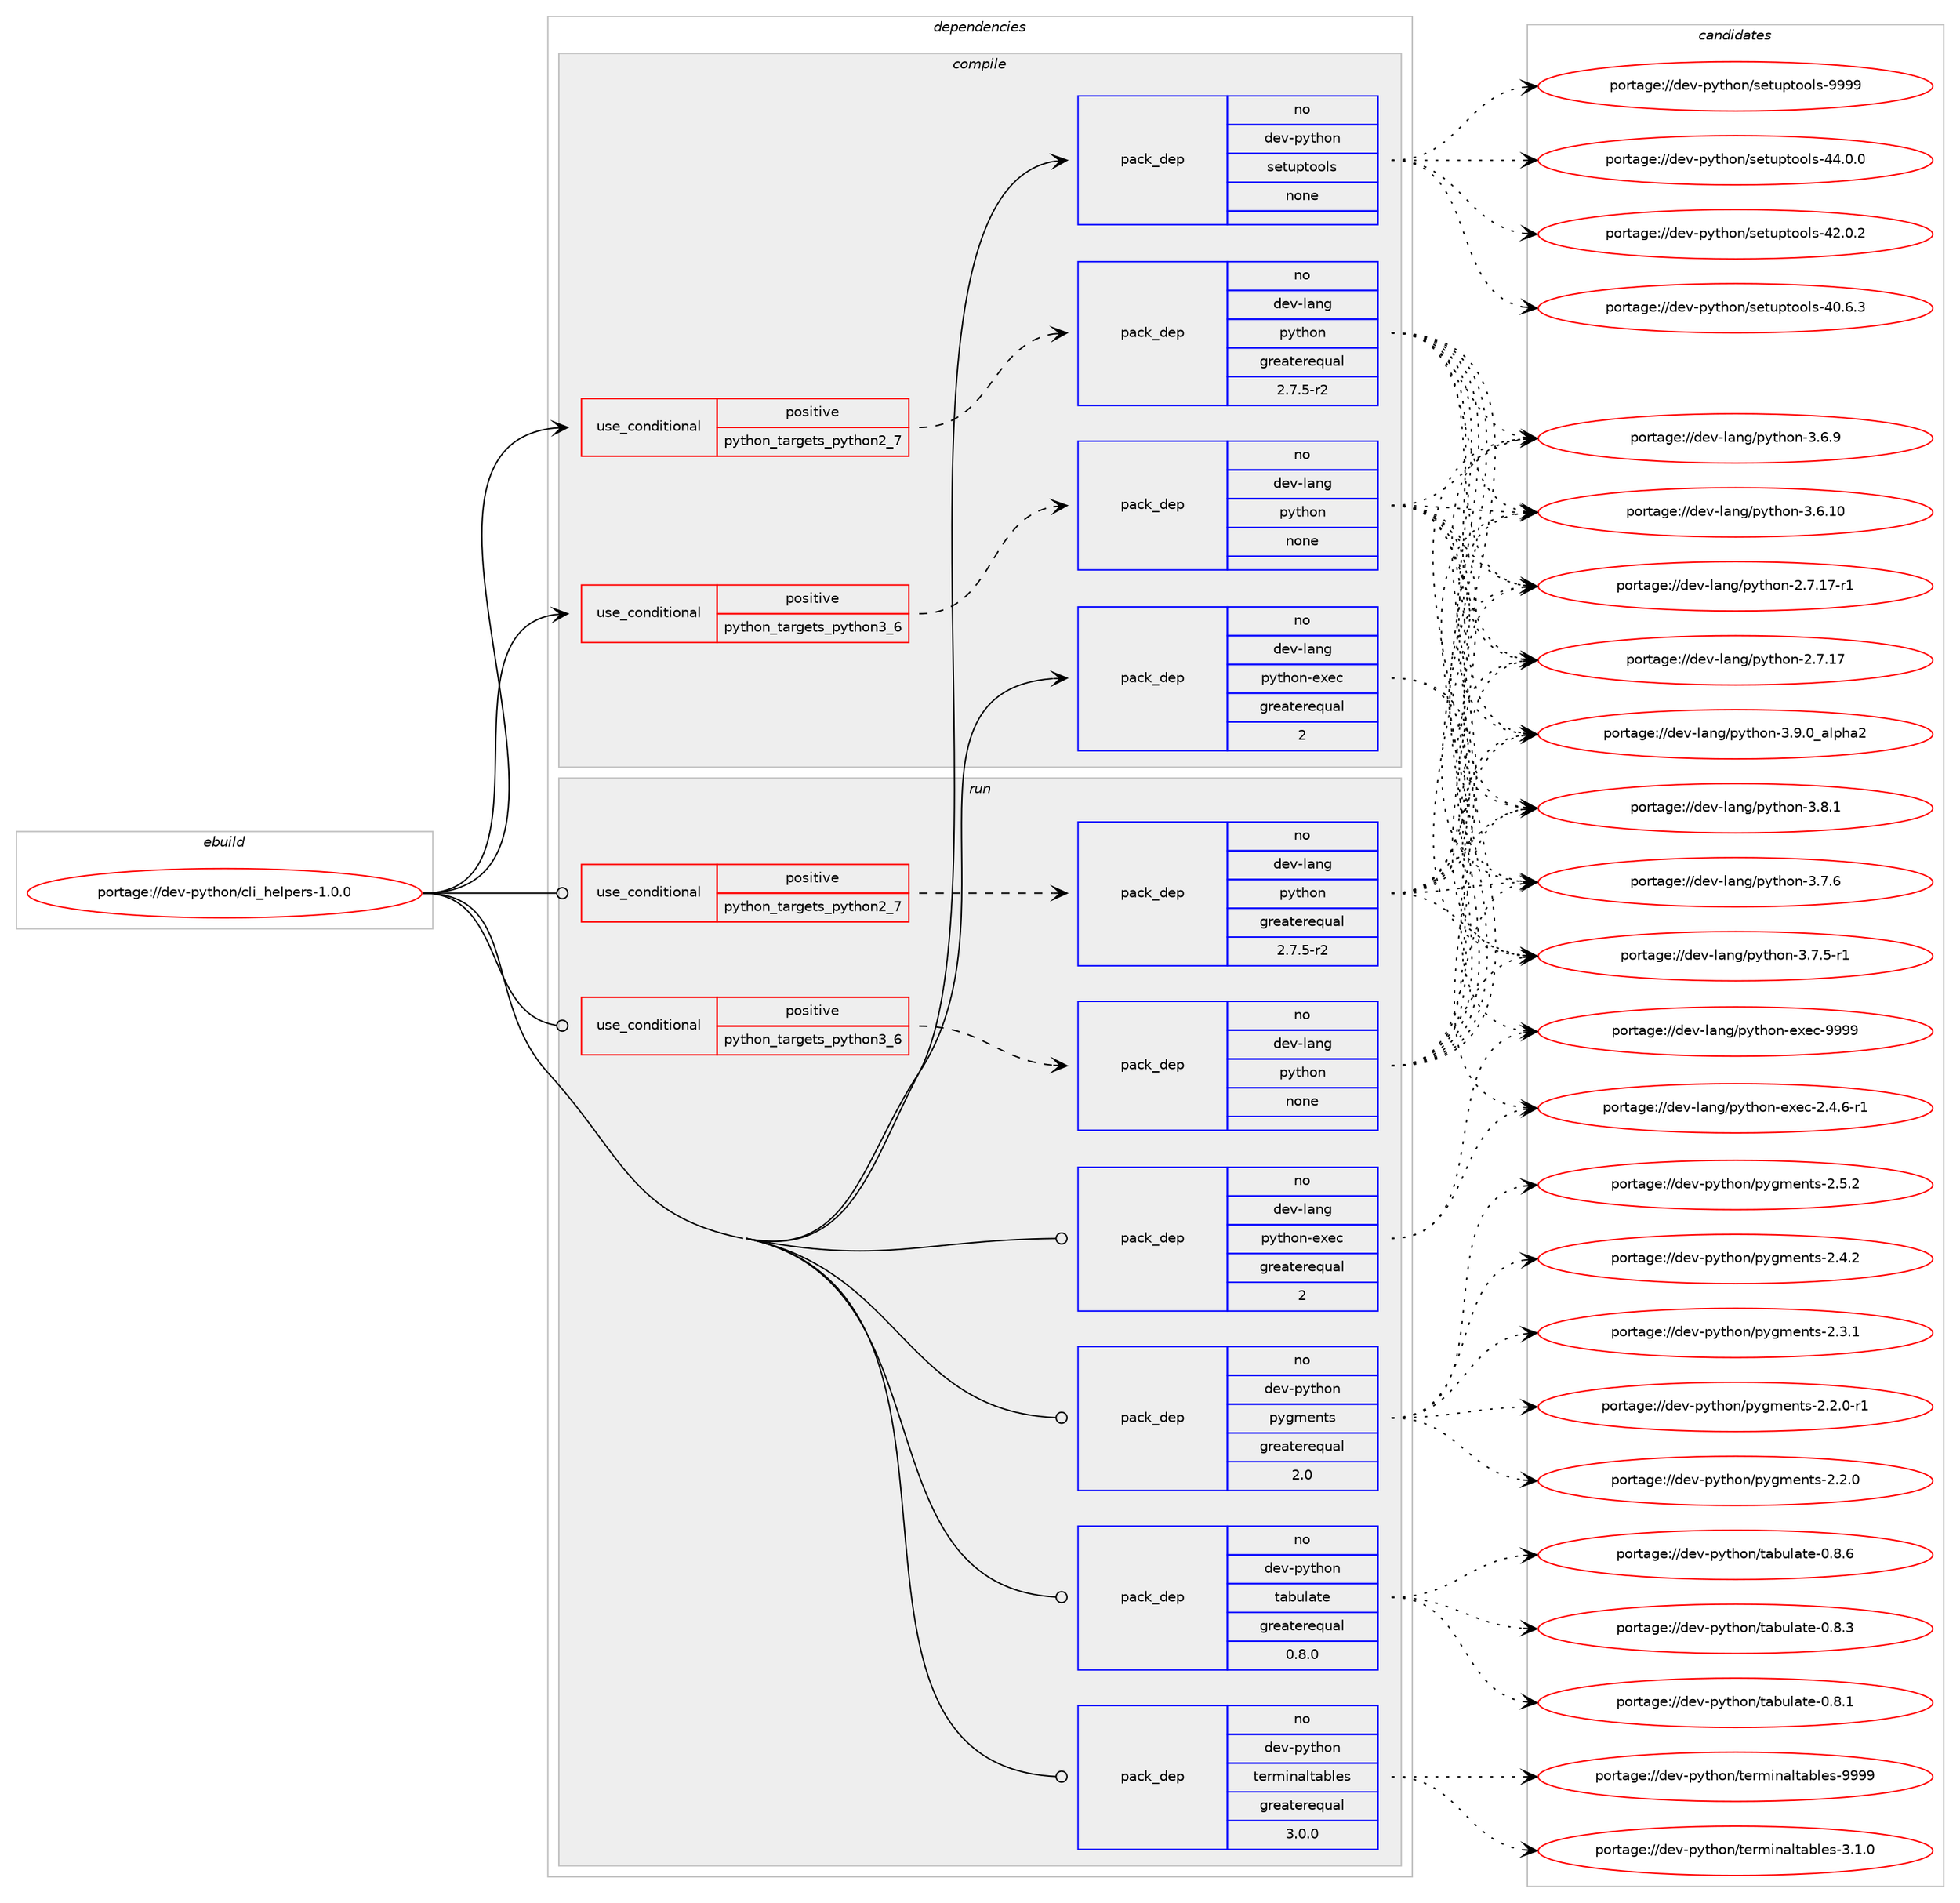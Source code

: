 digraph prolog {

# *************
# Graph options
# *************

newrank=true;
concentrate=true;
compound=true;
graph [rankdir=LR,fontname=Helvetica,fontsize=10,ranksep=1.5];#, ranksep=2.5, nodesep=0.2];
edge  [arrowhead=vee];
node  [fontname=Helvetica,fontsize=10];

# **********
# The ebuild
# **********

subgraph cluster_leftcol {
color=gray;
label=<<i>ebuild</i>>;
id [label="portage://dev-python/cli_helpers-1.0.0", color=red, width=4, href="../dev-python/cli_helpers-1.0.0.svg"];
}

# ****************
# The dependencies
# ****************

subgraph cluster_midcol {
color=gray;
label=<<i>dependencies</i>>;
subgraph cluster_compile {
fillcolor="#eeeeee";
style=filled;
label=<<i>compile</i>>;
subgraph cond117758 {
dependency467082 [label=<<TABLE BORDER="0" CELLBORDER="1" CELLSPACING="0" CELLPADDING="4"><TR><TD ROWSPAN="3" CELLPADDING="10">use_conditional</TD></TR><TR><TD>positive</TD></TR><TR><TD>python_targets_python2_7</TD></TR></TABLE>>, shape=none, color=red];
subgraph pack344317 {
dependency467083 [label=<<TABLE BORDER="0" CELLBORDER="1" CELLSPACING="0" CELLPADDING="4" WIDTH="220"><TR><TD ROWSPAN="6" CELLPADDING="30">pack_dep</TD></TR><TR><TD WIDTH="110">no</TD></TR><TR><TD>dev-lang</TD></TR><TR><TD>python</TD></TR><TR><TD>greaterequal</TD></TR><TR><TD>2.7.5-r2</TD></TR></TABLE>>, shape=none, color=blue];
}
dependency467082:e -> dependency467083:w [weight=20,style="dashed",arrowhead="vee"];
}
id:e -> dependency467082:w [weight=20,style="solid",arrowhead="vee"];
subgraph cond117759 {
dependency467084 [label=<<TABLE BORDER="0" CELLBORDER="1" CELLSPACING="0" CELLPADDING="4"><TR><TD ROWSPAN="3" CELLPADDING="10">use_conditional</TD></TR><TR><TD>positive</TD></TR><TR><TD>python_targets_python3_6</TD></TR></TABLE>>, shape=none, color=red];
subgraph pack344318 {
dependency467085 [label=<<TABLE BORDER="0" CELLBORDER="1" CELLSPACING="0" CELLPADDING="4" WIDTH="220"><TR><TD ROWSPAN="6" CELLPADDING="30">pack_dep</TD></TR><TR><TD WIDTH="110">no</TD></TR><TR><TD>dev-lang</TD></TR><TR><TD>python</TD></TR><TR><TD>none</TD></TR><TR><TD></TD></TR></TABLE>>, shape=none, color=blue];
}
dependency467084:e -> dependency467085:w [weight=20,style="dashed",arrowhead="vee"];
}
id:e -> dependency467084:w [weight=20,style="solid",arrowhead="vee"];
subgraph pack344319 {
dependency467086 [label=<<TABLE BORDER="0" CELLBORDER="1" CELLSPACING="0" CELLPADDING="4" WIDTH="220"><TR><TD ROWSPAN="6" CELLPADDING="30">pack_dep</TD></TR><TR><TD WIDTH="110">no</TD></TR><TR><TD>dev-lang</TD></TR><TR><TD>python-exec</TD></TR><TR><TD>greaterequal</TD></TR><TR><TD>2</TD></TR></TABLE>>, shape=none, color=blue];
}
id:e -> dependency467086:w [weight=20,style="solid",arrowhead="vee"];
subgraph pack344320 {
dependency467087 [label=<<TABLE BORDER="0" CELLBORDER="1" CELLSPACING="0" CELLPADDING="4" WIDTH="220"><TR><TD ROWSPAN="6" CELLPADDING="30">pack_dep</TD></TR><TR><TD WIDTH="110">no</TD></TR><TR><TD>dev-python</TD></TR><TR><TD>setuptools</TD></TR><TR><TD>none</TD></TR><TR><TD></TD></TR></TABLE>>, shape=none, color=blue];
}
id:e -> dependency467087:w [weight=20,style="solid",arrowhead="vee"];
}
subgraph cluster_compileandrun {
fillcolor="#eeeeee";
style=filled;
label=<<i>compile and run</i>>;
}
subgraph cluster_run {
fillcolor="#eeeeee";
style=filled;
label=<<i>run</i>>;
subgraph cond117760 {
dependency467088 [label=<<TABLE BORDER="0" CELLBORDER="1" CELLSPACING="0" CELLPADDING="4"><TR><TD ROWSPAN="3" CELLPADDING="10">use_conditional</TD></TR><TR><TD>positive</TD></TR><TR><TD>python_targets_python2_7</TD></TR></TABLE>>, shape=none, color=red];
subgraph pack344321 {
dependency467089 [label=<<TABLE BORDER="0" CELLBORDER="1" CELLSPACING="0" CELLPADDING="4" WIDTH="220"><TR><TD ROWSPAN="6" CELLPADDING="30">pack_dep</TD></TR><TR><TD WIDTH="110">no</TD></TR><TR><TD>dev-lang</TD></TR><TR><TD>python</TD></TR><TR><TD>greaterequal</TD></TR><TR><TD>2.7.5-r2</TD></TR></TABLE>>, shape=none, color=blue];
}
dependency467088:e -> dependency467089:w [weight=20,style="dashed",arrowhead="vee"];
}
id:e -> dependency467088:w [weight=20,style="solid",arrowhead="odot"];
subgraph cond117761 {
dependency467090 [label=<<TABLE BORDER="0" CELLBORDER="1" CELLSPACING="0" CELLPADDING="4"><TR><TD ROWSPAN="3" CELLPADDING="10">use_conditional</TD></TR><TR><TD>positive</TD></TR><TR><TD>python_targets_python3_6</TD></TR></TABLE>>, shape=none, color=red];
subgraph pack344322 {
dependency467091 [label=<<TABLE BORDER="0" CELLBORDER="1" CELLSPACING="0" CELLPADDING="4" WIDTH="220"><TR><TD ROWSPAN="6" CELLPADDING="30">pack_dep</TD></TR><TR><TD WIDTH="110">no</TD></TR><TR><TD>dev-lang</TD></TR><TR><TD>python</TD></TR><TR><TD>none</TD></TR><TR><TD></TD></TR></TABLE>>, shape=none, color=blue];
}
dependency467090:e -> dependency467091:w [weight=20,style="dashed",arrowhead="vee"];
}
id:e -> dependency467090:w [weight=20,style="solid",arrowhead="odot"];
subgraph pack344323 {
dependency467092 [label=<<TABLE BORDER="0" CELLBORDER="1" CELLSPACING="0" CELLPADDING="4" WIDTH="220"><TR><TD ROWSPAN="6" CELLPADDING="30">pack_dep</TD></TR><TR><TD WIDTH="110">no</TD></TR><TR><TD>dev-lang</TD></TR><TR><TD>python-exec</TD></TR><TR><TD>greaterequal</TD></TR><TR><TD>2</TD></TR></TABLE>>, shape=none, color=blue];
}
id:e -> dependency467092:w [weight=20,style="solid",arrowhead="odot"];
subgraph pack344324 {
dependency467093 [label=<<TABLE BORDER="0" CELLBORDER="1" CELLSPACING="0" CELLPADDING="4" WIDTH="220"><TR><TD ROWSPAN="6" CELLPADDING="30">pack_dep</TD></TR><TR><TD WIDTH="110">no</TD></TR><TR><TD>dev-python</TD></TR><TR><TD>pygments</TD></TR><TR><TD>greaterequal</TD></TR><TR><TD>2.0</TD></TR></TABLE>>, shape=none, color=blue];
}
id:e -> dependency467093:w [weight=20,style="solid",arrowhead="odot"];
subgraph pack344325 {
dependency467094 [label=<<TABLE BORDER="0" CELLBORDER="1" CELLSPACING="0" CELLPADDING="4" WIDTH="220"><TR><TD ROWSPAN="6" CELLPADDING="30">pack_dep</TD></TR><TR><TD WIDTH="110">no</TD></TR><TR><TD>dev-python</TD></TR><TR><TD>tabulate</TD></TR><TR><TD>greaterequal</TD></TR><TR><TD>0.8.0</TD></TR></TABLE>>, shape=none, color=blue];
}
id:e -> dependency467094:w [weight=20,style="solid",arrowhead="odot"];
subgraph pack344326 {
dependency467095 [label=<<TABLE BORDER="0" CELLBORDER="1" CELLSPACING="0" CELLPADDING="4" WIDTH="220"><TR><TD ROWSPAN="6" CELLPADDING="30">pack_dep</TD></TR><TR><TD WIDTH="110">no</TD></TR><TR><TD>dev-python</TD></TR><TR><TD>terminaltables</TD></TR><TR><TD>greaterequal</TD></TR><TR><TD>3.0.0</TD></TR></TABLE>>, shape=none, color=blue];
}
id:e -> dependency467095:w [weight=20,style="solid",arrowhead="odot"];
}
}

# **************
# The candidates
# **************

subgraph cluster_choices {
rank=same;
color=gray;
label=<<i>candidates</i>>;

subgraph choice344317 {
color=black;
nodesep=1;
choice10010111845108971101034711212111610411111045514657464895971081121049750 [label="portage://dev-lang/python-3.9.0_alpha2", color=red, width=4,href="../dev-lang/python-3.9.0_alpha2.svg"];
choice100101118451089711010347112121116104111110455146564649 [label="portage://dev-lang/python-3.8.1", color=red, width=4,href="../dev-lang/python-3.8.1.svg"];
choice100101118451089711010347112121116104111110455146554654 [label="portage://dev-lang/python-3.7.6", color=red, width=4,href="../dev-lang/python-3.7.6.svg"];
choice1001011184510897110103471121211161041111104551465546534511449 [label="portage://dev-lang/python-3.7.5-r1", color=red, width=4,href="../dev-lang/python-3.7.5-r1.svg"];
choice100101118451089711010347112121116104111110455146544657 [label="portage://dev-lang/python-3.6.9", color=red, width=4,href="../dev-lang/python-3.6.9.svg"];
choice10010111845108971101034711212111610411111045514654464948 [label="portage://dev-lang/python-3.6.10", color=red, width=4,href="../dev-lang/python-3.6.10.svg"];
choice100101118451089711010347112121116104111110455046554649554511449 [label="portage://dev-lang/python-2.7.17-r1", color=red, width=4,href="../dev-lang/python-2.7.17-r1.svg"];
choice10010111845108971101034711212111610411111045504655464955 [label="portage://dev-lang/python-2.7.17", color=red, width=4,href="../dev-lang/python-2.7.17.svg"];
dependency467083:e -> choice10010111845108971101034711212111610411111045514657464895971081121049750:w [style=dotted,weight="100"];
dependency467083:e -> choice100101118451089711010347112121116104111110455146564649:w [style=dotted,weight="100"];
dependency467083:e -> choice100101118451089711010347112121116104111110455146554654:w [style=dotted,weight="100"];
dependency467083:e -> choice1001011184510897110103471121211161041111104551465546534511449:w [style=dotted,weight="100"];
dependency467083:e -> choice100101118451089711010347112121116104111110455146544657:w [style=dotted,weight="100"];
dependency467083:e -> choice10010111845108971101034711212111610411111045514654464948:w [style=dotted,weight="100"];
dependency467083:e -> choice100101118451089711010347112121116104111110455046554649554511449:w [style=dotted,weight="100"];
dependency467083:e -> choice10010111845108971101034711212111610411111045504655464955:w [style=dotted,weight="100"];
}
subgraph choice344318 {
color=black;
nodesep=1;
choice10010111845108971101034711212111610411111045514657464895971081121049750 [label="portage://dev-lang/python-3.9.0_alpha2", color=red, width=4,href="../dev-lang/python-3.9.0_alpha2.svg"];
choice100101118451089711010347112121116104111110455146564649 [label="portage://dev-lang/python-3.8.1", color=red, width=4,href="../dev-lang/python-3.8.1.svg"];
choice100101118451089711010347112121116104111110455146554654 [label="portage://dev-lang/python-3.7.6", color=red, width=4,href="../dev-lang/python-3.7.6.svg"];
choice1001011184510897110103471121211161041111104551465546534511449 [label="portage://dev-lang/python-3.7.5-r1", color=red, width=4,href="../dev-lang/python-3.7.5-r1.svg"];
choice100101118451089711010347112121116104111110455146544657 [label="portage://dev-lang/python-3.6.9", color=red, width=4,href="../dev-lang/python-3.6.9.svg"];
choice10010111845108971101034711212111610411111045514654464948 [label="portage://dev-lang/python-3.6.10", color=red, width=4,href="../dev-lang/python-3.6.10.svg"];
choice100101118451089711010347112121116104111110455046554649554511449 [label="portage://dev-lang/python-2.7.17-r1", color=red, width=4,href="../dev-lang/python-2.7.17-r1.svg"];
choice10010111845108971101034711212111610411111045504655464955 [label="portage://dev-lang/python-2.7.17", color=red, width=4,href="../dev-lang/python-2.7.17.svg"];
dependency467085:e -> choice10010111845108971101034711212111610411111045514657464895971081121049750:w [style=dotted,weight="100"];
dependency467085:e -> choice100101118451089711010347112121116104111110455146564649:w [style=dotted,weight="100"];
dependency467085:e -> choice100101118451089711010347112121116104111110455146554654:w [style=dotted,weight="100"];
dependency467085:e -> choice1001011184510897110103471121211161041111104551465546534511449:w [style=dotted,weight="100"];
dependency467085:e -> choice100101118451089711010347112121116104111110455146544657:w [style=dotted,weight="100"];
dependency467085:e -> choice10010111845108971101034711212111610411111045514654464948:w [style=dotted,weight="100"];
dependency467085:e -> choice100101118451089711010347112121116104111110455046554649554511449:w [style=dotted,weight="100"];
dependency467085:e -> choice10010111845108971101034711212111610411111045504655464955:w [style=dotted,weight="100"];
}
subgraph choice344319 {
color=black;
nodesep=1;
choice10010111845108971101034711212111610411111045101120101994557575757 [label="portage://dev-lang/python-exec-9999", color=red, width=4,href="../dev-lang/python-exec-9999.svg"];
choice10010111845108971101034711212111610411111045101120101994550465246544511449 [label="portage://dev-lang/python-exec-2.4.6-r1", color=red, width=4,href="../dev-lang/python-exec-2.4.6-r1.svg"];
dependency467086:e -> choice10010111845108971101034711212111610411111045101120101994557575757:w [style=dotted,weight="100"];
dependency467086:e -> choice10010111845108971101034711212111610411111045101120101994550465246544511449:w [style=dotted,weight="100"];
}
subgraph choice344320 {
color=black;
nodesep=1;
choice10010111845112121116104111110471151011161171121161111111081154557575757 [label="portage://dev-python/setuptools-9999", color=red, width=4,href="../dev-python/setuptools-9999.svg"];
choice100101118451121211161041111104711510111611711211611111110811545525246484648 [label="portage://dev-python/setuptools-44.0.0", color=red, width=4,href="../dev-python/setuptools-44.0.0.svg"];
choice100101118451121211161041111104711510111611711211611111110811545525046484650 [label="portage://dev-python/setuptools-42.0.2", color=red, width=4,href="../dev-python/setuptools-42.0.2.svg"];
choice100101118451121211161041111104711510111611711211611111110811545524846544651 [label="portage://dev-python/setuptools-40.6.3", color=red, width=4,href="../dev-python/setuptools-40.6.3.svg"];
dependency467087:e -> choice10010111845112121116104111110471151011161171121161111111081154557575757:w [style=dotted,weight="100"];
dependency467087:e -> choice100101118451121211161041111104711510111611711211611111110811545525246484648:w [style=dotted,weight="100"];
dependency467087:e -> choice100101118451121211161041111104711510111611711211611111110811545525046484650:w [style=dotted,weight="100"];
dependency467087:e -> choice100101118451121211161041111104711510111611711211611111110811545524846544651:w [style=dotted,weight="100"];
}
subgraph choice344321 {
color=black;
nodesep=1;
choice10010111845108971101034711212111610411111045514657464895971081121049750 [label="portage://dev-lang/python-3.9.0_alpha2", color=red, width=4,href="../dev-lang/python-3.9.0_alpha2.svg"];
choice100101118451089711010347112121116104111110455146564649 [label="portage://dev-lang/python-3.8.1", color=red, width=4,href="../dev-lang/python-3.8.1.svg"];
choice100101118451089711010347112121116104111110455146554654 [label="portage://dev-lang/python-3.7.6", color=red, width=4,href="../dev-lang/python-3.7.6.svg"];
choice1001011184510897110103471121211161041111104551465546534511449 [label="portage://dev-lang/python-3.7.5-r1", color=red, width=4,href="../dev-lang/python-3.7.5-r1.svg"];
choice100101118451089711010347112121116104111110455146544657 [label="portage://dev-lang/python-3.6.9", color=red, width=4,href="../dev-lang/python-3.6.9.svg"];
choice10010111845108971101034711212111610411111045514654464948 [label="portage://dev-lang/python-3.6.10", color=red, width=4,href="../dev-lang/python-3.6.10.svg"];
choice100101118451089711010347112121116104111110455046554649554511449 [label="portage://dev-lang/python-2.7.17-r1", color=red, width=4,href="../dev-lang/python-2.7.17-r1.svg"];
choice10010111845108971101034711212111610411111045504655464955 [label="portage://dev-lang/python-2.7.17", color=red, width=4,href="../dev-lang/python-2.7.17.svg"];
dependency467089:e -> choice10010111845108971101034711212111610411111045514657464895971081121049750:w [style=dotted,weight="100"];
dependency467089:e -> choice100101118451089711010347112121116104111110455146564649:w [style=dotted,weight="100"];
dependency467089:e -> choice100101118451089711010347112121116104111110455146554654:w [style=dotted,weight="100"];
dependency467089:e -> choice1001011184510897110103471121211161041111104551465546534511449:w [style=dotted,weight="100"];
dependency467089:e -> choice100101118451089711010347112121116104111110455146544657:w [style=dotted,weight="100"];
dependency467089:e -> choice10010111845108971101034711212111610411111045514654464948:w [style=dotted,weight="100"];
dependency467089:e -> choice100101118451089711010347112121116104111110455046554649554511449:w [style=dotted,weight="100"];
dependency467089:e -> choice10010111845108971101034711212111610411111045504655464955:w [style=dotted,weight="100"];
}
subgraph choice344322 {
color=black;
nodesep=1;
choice10010111845108971101034711212111610411111045514657464895971081121049750 [label="portage://dev-lang/python-3.9.0_alpha2", color=red, width=4,href="../dev-lang/python-3.9.0_alpha2.svg"];
choice100101118451089711010347112121116104111110455146564649 [label="portage://dev-lang/python-3.8.1", color=red, width=4,href="../dev-lang/python-3.8.1.svg"];
choice100101118451089711010347112121116104111110455146554654 [label="portage://dev-lang/python-3.7.6", color=red, width=4,href="../dev-lang/python-3.7.6.svg"];
choice1001011184510897110103471121211161041111104551465546534511449 [label="portage://dev-lang/python-3.7.5-r1", color=red, width=4,href="../dev-lang/python-3.7.5-r1.svg"];
choice100101118451089711010347112121116104111110455146544657 [label="portage://dev-lang/python-3.6.9", color=red, width=4,href="../dev-lang/python-3.6.9.svg"];
choice10010111845108971101034711212111610411111045514654464948 [label="portage://dev-lang/python-3.6.10", color=red, width=4,href="../dev-lang/python-3.6.10.svg"];
choice100101118451089711010347112121116104111110455046554649554511449 [label="portage://dev-lang/python-2.7.17-r1", color=red, width=4,href="../dev-lang/python-2.7.17-r1.svg"];
choice10010111845108971101034711212111610411111045504655464955 [label="portage://dev-lang/python-2.7.17", color=red, width=4,href="../dev-lang/python-2.7.17.svg"];
dependency467091:e -> choice10010111845108971101034711212111610411111045514657464895971081121049750:w [style=dotted,weight="100"];
dependency467091:e -> choice100101118451089711010347112121116104111110455146564649:w [style=dotted,weight="100"];
dependency467091:e -> choice100101118451089711010347112121116104111110455146554654:w [style=dotted,weight="100"];
dependency467091:e -> choice1001011184510897110103471121211161041111104551465546534511449:w [style=dotted,weight="100"];
dependency467091:e -> choice100101118451089711010347112121116104111110455146544657:w [style=dotted,weight="100"];
dependency467091:e -> choice10010111845108971101034711212111610411111045514654464948:w [style=dotted,weight="100"];
dependency467091:e -> choice100101118451089711010347112121116104111110455046554649554511449:w [style=dotted,weight="100"];
dependency467091:e -> choice10010111845108971101034711212111610411111045504655464955:w [style=dotted,weight="100"];
}
subgraph choice344323 {
color=black;
nodesep=1;
choice10010111845108971101034711212111610411111045101120101994557575757 [label="portage://dev-lang/python-exec-9999", color=red, width=4,href="../dev-lang/python-exec-9999.svg"];
choice10010111845108971101034711212111610411111045101120101994550465246544511449 [label="portage://dev-lang/python-exec-2.4.6-r1", color=red, width=4,href="../dev-lang/python-exec-2.4.6-r1.svg"];
dependency467092:e -> choice10010111845108971101034711212111610411111045101120101994557575757:w [style=dotted,weight="100"];
dependency467092:e -> choice10010111845108971101034711212111610411111045101120101994550465246544511449:w [style=dotted,weight="100"];
}
subgraph choice344324 {
color=black;
nodesep=1;
choice1001011184511212111610411111047112121103109101110116115455046534650 [label="portage://dev-python/pygments-2.5.2", color=red, width=4,href="../dev-python/pygments-2.5.2.svg"];
choice1001011184511212111610411111047112121103109101110116115455046524650 [label="portage://dev-python/pygments-2.4.2", color=red, width=4,href="../dev-python/pygments-2.4.2.svg"];
choice1001011184511212111610411111047112121103109101110116115455046514649 [label="portage://dev-python/pygments-2.3.1", color=red, width=4,href="../dev-python/pygments-2.3.1.svg"];
choice10010111845112121116104111110471121211031091011101161154550465046484511449 [label="portage://dev-python/pygments-2.2.0-r1", color=red, width=4,href="../dev-python/pygments-2.2.0-r1.svg"];
choice1001011184511212111610411111047112121103109101110116115455046504648 [label="portage://dev-python/pygments-2.2.0", color=red, width=4,href="../dev-python/pygments-2.2.0.svg"];
dependency467093:e -> choice1001011184511212111610411111047112121103109101110116115455046534650:w [style=dotted,weight="100"];
dependency467093:e -> choice1001011184511212111610411111047112121103109101110116115455046524650:w [style=dotted,weight="100"];
dependency467093:e -> choice1001011184511212111610411111047112121103109101110116115455046514649:w [style=dotted,weight="100"];
dependency467093:e -> choice10010111845112121116104111110471121211031091011101161154550465046484511449:w [style=dotted,weight="100"];
dependency467093:e -> choice1001011184511212111610411111047112121103109101110116115455046504648:w [style=dotted,weight="100"];
}
subgraph choice344325 {
color=black;
nodesep=1;
choice1001011184511212111610411111047116979811710897116101454846564654 [label="portage://dev-python/tabulate-0.8.6", color=red, width=4,href="../dev-python/tabulate-0.8.6.svg"];
choice1001011184511212111610411111047116979811710897116101454846564651 [label="portage://dev-python/tabulate-0.8.3", color=red, width=4,href="../dev-python/tabulate-0.8.3.svg"];
choice1001011184511212111610411111047116979811710897116101454846564649 [label="portage://dev-python/tabulate-0.8.1", color=red, width=4,href="../dev-python/tabulate-0.8.1.svg"];
dependency467094:e -> choice1001011184511212111610411111047116979811710897116101454846564654:w [style=dotted,weight="100"];
dependency467094:e -> choice1001011184511212111610411111047116979811710897116101454846564651:w [style=dotted,weight="100"];
dependency467094:e -> choice1001011184511212111610411111047116979811710897116101454846564649:w [style=dotted,weight="100"];
}
subgraph choice344326 {
color=black;
nodesep=1;
choice10010111845112121116104111110471161011141091051109710811697981081011154557575757 [label="portage://dev-python/terminaltables-9999", color=red, width=4,href="../dev-python/terminaltables-9999.svg"];
choice1001011184511212111610411111047116101114109105110971081169798108101115455146494648 [label="portage://dev-python/terminaltables-3.1.0", color=red, width=4,href="../dev-python/terminaltables-3.1.0.svg"];
dependency467095:e -> choice10010111845112121116104111110471161011141091051109710811697981081011154557575757:w [style=dotted,weight="100"];
dependency467095:e -> choice1001011184511212111610411111047116101114109105110971081169798108101115455146494648:w [style=dotted,weight="100"];
}
}

}
